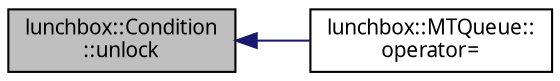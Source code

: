 digraph "lunchbox::Condition::unlock"
{
  edge [fontname="Sans",fontsize="10",labelfontname="Sans",labelfontsize="10"];
  node [fontname="Sans",fontsize="10",shape=record];
  rankdir="LR";
  Node1 [label="lunchbox::Condition\l::unlock",height=0.2,width=0.4,color="black", fillcolor="grey75", style="filled" fontcolor="black"];
  Node1 -> Node2 [dir="back",color="midnightblue",fontsize="10",style="solid",fontname="Sans"];
  Node2 [label="lunchbox::MTQueue::\loperator=",height=0.2,width=0.4,color="black", fillcolor="white", style="filled",URL="$classlunchbox_1_1_m_t_queue.html#a95ba8597433c3ed4c71305a4e417049a",tooltip="Assign the values of another queue. "];
}

